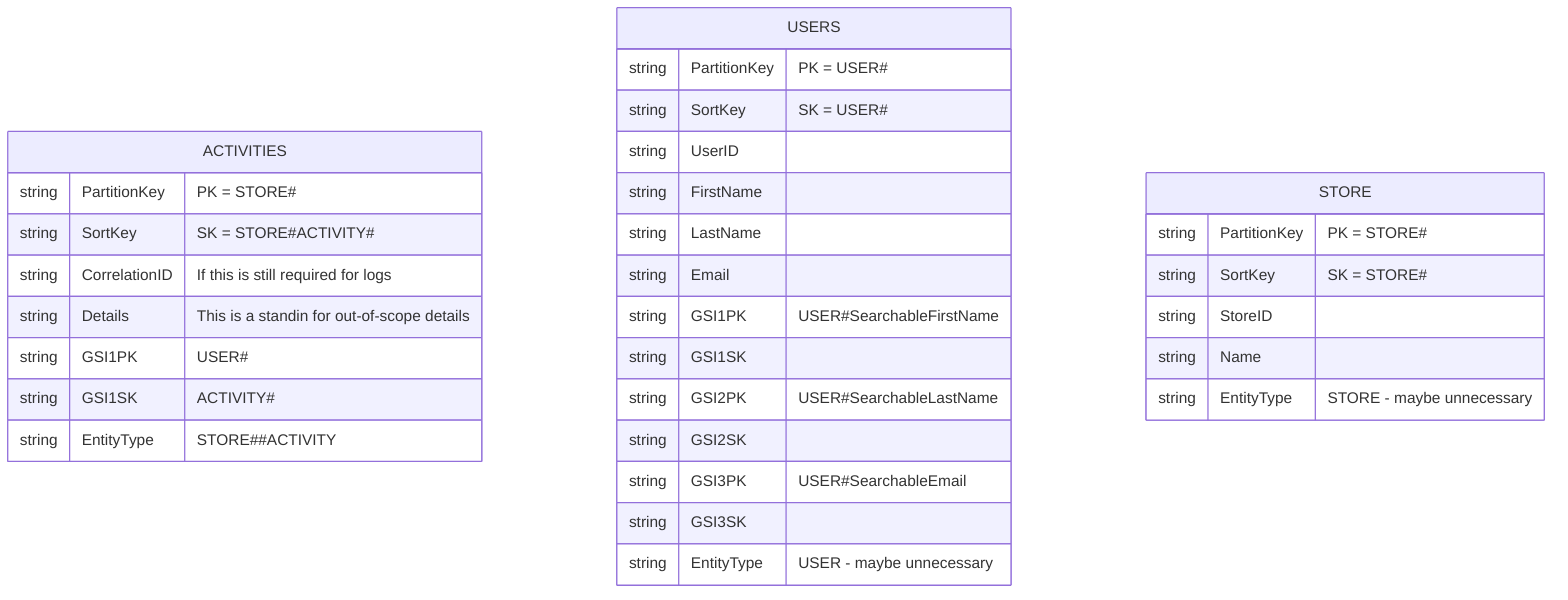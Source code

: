 erDiagram
    ACTIVITIES {
        string PartitionKey "PK = STORE#<StoreID>"
        string SortKey "SK = STORE#<StoreID>ACTIVITY#<CorrelationID>"
        string CorrelationID "If this is still required for logs"
        string Details "This is a standin for out-of-scope details"
        string GSI1PK "USER#<UserID>"
        string GSI1SK "ACTIVITY#<CorrelationID>"
        string EntityType "STORE#<StoreID>#ACTIVITY"
    } 

    USERS {
        string PartitionKey "PK = USER#<UserID>"
        string SortKey "SK = USER#<UserID>"
        string UserID
        string FirstName
        string LastName
        string Email
        string GSI1PK "USER#SearchableFirstName"
        string GSI1SK "<lowercase FirstName>"
        string GSI2PK "USER#SearchableLastName"
        string GSI2SK "<lowercase LastName>"
        string GSI3PK "USER#SearchableEmail"
        string GSI3SK "<lowercase Email>"
        string EntityType "USER - maybe unnecessary"
    }

    STORE {
        string PartitionKey "PK = STORE#<StoreID>"
        string SortKey "SK = STORE#<StoreID>"
        string StoreID
        string Name
        string EntityType "STORE - maybe unnecessary"
    }